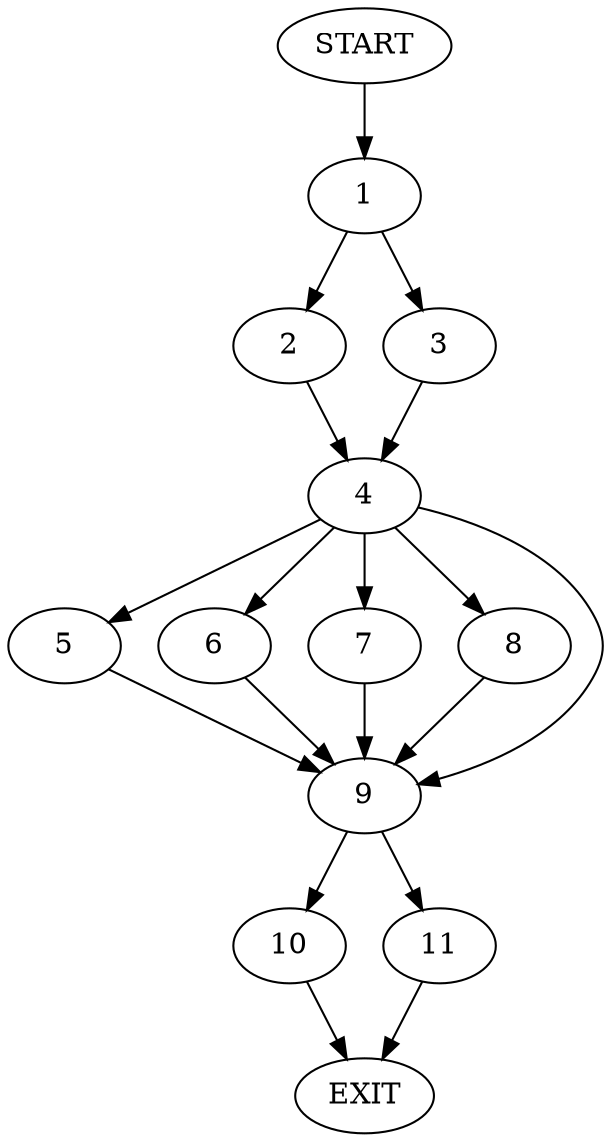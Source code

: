 digraph {
0 [label="START"]
12 [label="EXIT"]
0 -> 1
1 -> 2
1 -> 3
2 -> 4
3 -> 4
4 -> 5
4 -> 6
4 -> 7
4 -> 8
4 -> 9
9 -> 10
9 -> 11
8 -> 9
6 -> 9
5 -> 9
7 -> 9
11 -> 12
10 -> 12
}
